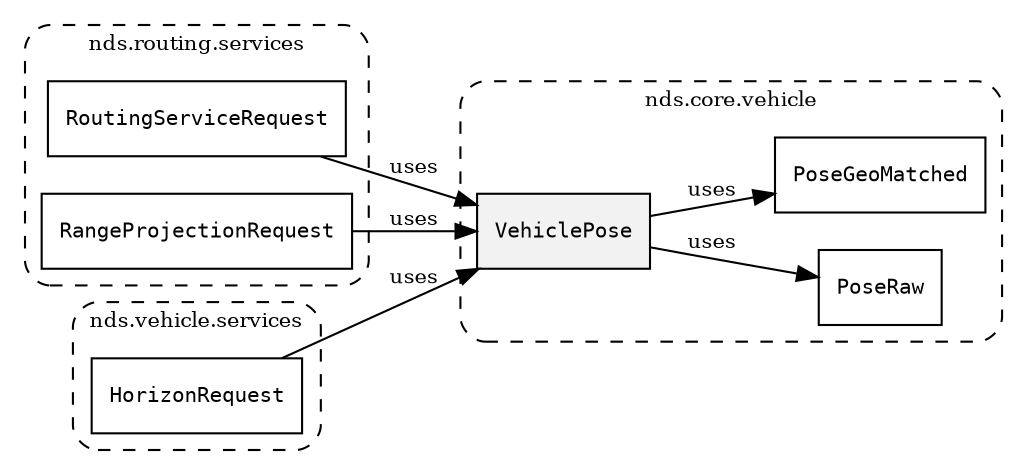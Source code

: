 /**
 * This dot file creates symbol collaboration diagram for VehiclePose.
 */
digraph ZSERIO
{
    node [shape=box, fontsize=10];
    rankdir="LR";
    fontsize=10;
    tooltip="VehiclePose collaboration diagram";

    subgraph "cluster_nds.core.vehicle"
    {
        style="dashed, rounded";
        label="nds.core.vehicle";
        tooltip="Package nds.core.vehicle";
        href="../../../content/packages/nds.core.vehicle.html#Package-nds-core-vehicle";
        target="_parent";

        "VehiclePose" [style="filled", fillcolor="#0000000D", target="_parent", label=<<font face="monospace"><table align="center" border="0" cellspacing="0" cellpadding="0"><tr><td href="../../../content/packages/nds.core.vehicle.html#Union-VehiclePose" title="Union defined in nds.core.vehicle">VehiclePose</td></tr></table></font>>];
        "PoseRaw" [target="_parent", label=<<font face="monospace"><table align="center" border="0" cellspacing="0" cellpadding="0"><tr><td href="../../../content/packages/nds.core.vehicle.html#Structure-PoseRaw" title="Structure defined in nds.core.vehicle">PoseRaw</td></tr></table></font>>];
        "PoseGeoMatched" [target="_parent", label=<<font face="monospace"><table align="center" border="0" cellspacing="0" cellpadding="0"><tr><td href="../../../content/packages/nds.core.vehicle.html#Structure-PoseGeoMatched" title="Structure defined in nds.core.vehicle">PoseGeoMatched</td></tr></table></font>>];
    }

    subgraph "cluster_nds.routing.services"
    {
        style="dashed, rounded";
        label="nds.routing.services";
        tooltip="Package nds.routing.services";
        href="../../../content/packages/nds.routing.services.html#Package-nds-routing-services";
        target="_parent";

        "RoutingServiceRequest" [target="_parent", label=<<font face="monospace"><table align="center" border="0" cellspacing="0" cellpadding="0"><tr><td href="../../../content/packages/nds.routing.services.html#Structure-RoutingServiceRequest" title="Structure defined in nds.routing.services">RoutingServiceRequest</td></tr></table></font>>];
        "RangeProjectionRequest" [target="_parent", label=<<font face="monospace"><table align="center" border="0" cellspacing="0" cellpadding="0"><tr><td href="../../../content/packages/nds.routing.services.html#Structure-RangeProjectionRequest" title="Structure defined in nds.routing.services">RangeProjectionRequest</td></tr></table></font>>];
    }

    subgraph "cluster_nds.vehicle.services"
    {
        style="dashed, rounded";
        label="nds.vehicle.services";
        tooltip="Package nds.vehicle.services";
        href="../../../content/packages/nds.vehicle.services.html#Package-nds-vehicle-services";
        target="_parent";

        "HorizonRequest" [target="_parent", label=<<font face="monospace"><table align="center" border="0" cellspacing="0" cellpadding="0"><tr><td href="../../../content/packages/nds.vehicle.services.html#Structure-HorizonRequest" title="Structure defined in nds.vehicle.services">HorizonRequest</td></tr></table></font>>];
    }

    "VehiclePose" -> "PoseRaw" [label="uses", fontsize=10];
    "VehiclePose" -> "PoseGeoMatched" [label="uses", fontsize=10];
    "RoutingServiceRequest" -> "VehiclePose" [label="uses", fontsize=10];
    "RangeProjectionRequest" -> "VehiclePose" [label="uses", fontsize=10];
    "HorizonRequest" -> "VehiclePose" [label="uses", fontsize=10];
}
